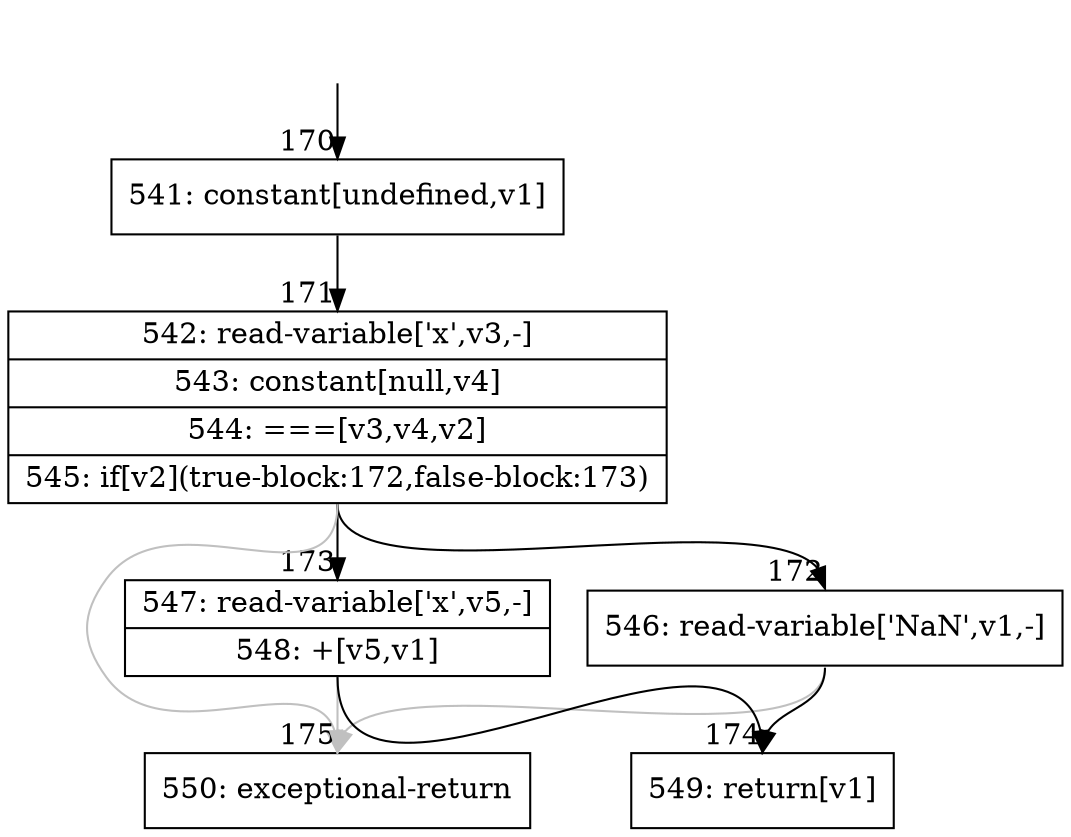 digraph {
rankdir="TD"
BB_entry15[shape=none,label=""];
BB_entry15 -> BB170 [tailport=s, headport=n, headlabel="    170"]
BB170 [shape=record label="{541: constant[undefined,v1]}" ] 
BB170 -> BB171 [tailport=s, headport=n, headlabel="      171"]
BB171 [shape=record label="{542: read-variable['x',v3,-]|543: constant[null,v4]|544: ===[v3,v4,v2]|545: if[v2](true-block:172,false-block:173)}" ] 
BB171 -> BB172 [tailport=s, headport=n, headlabel="      172"]
BB171 -> BB173 [tailport=s, headport=n, headlabel="      173"]
BB171 -> BB175 [tailport=s, headport=n, color=gray, headlabel="      175"]
BB172 [shape=record label="{546: read-variable['NaN',v1,-]}" ] 
BB172 -> BB174 [tailport=s, headport=n, headlabel="      174"]
BB172 -> BB175 [tailport=s, headport=n, color=gray]
BB173 [shape=record label="{547: read-variable['x',v5,-]|548: +[v5,v1]}" ] 
BB173 -> BB174 [tailport=s, headport=n]
BB173 -> BB175 [tailport=s, headport=n, color=gray]
BB174 [shape=record label="{549: return[v1]}" ] 
BB175 [shape=record label="{550: exceptional-return}" ] 
//#$~ 110
}
